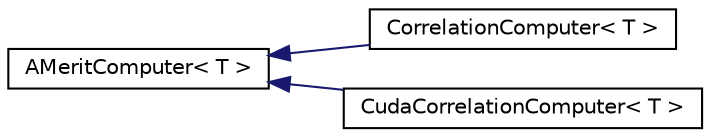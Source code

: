 digraph "Graphical Class Hierarchy"
{
  edge [fontname="Helvetica",fontsize="10",labelfontname="Helvetica",labelfontsize="10"];
  node [fontname="Helvetica",fontsize="10",shape=record];
  rankdir="LR";
  Node0 [label="AMeritComputer\< T \>",height=0.2,width=0.4,color="black", fillcolor="white", style="filled",URL="$classAMeritComputer.html"];
  Node0 -> Node1 [dir="back",color="midnightblue",fontsize="10",style="solid",fontname="Helvetica"];
  Node1 [label="CorrelationComputer\< T \>",height=0.2,width=0.4,color="black", fillcolor="white", style="filled",URL="$classCorrelationComputer.html"];
  Node0 -> Node2 [dir="back",color="midnightblue",fontsize="10",style="solid",fontname="Helvetica"];
  Node2 [label="CudaCorrelationComputer\< T \>",height=0.2,width=0.4,color="black", fillcolor="white", style="filled",URL="$classCudaCorrelationComputer.html"];
}
